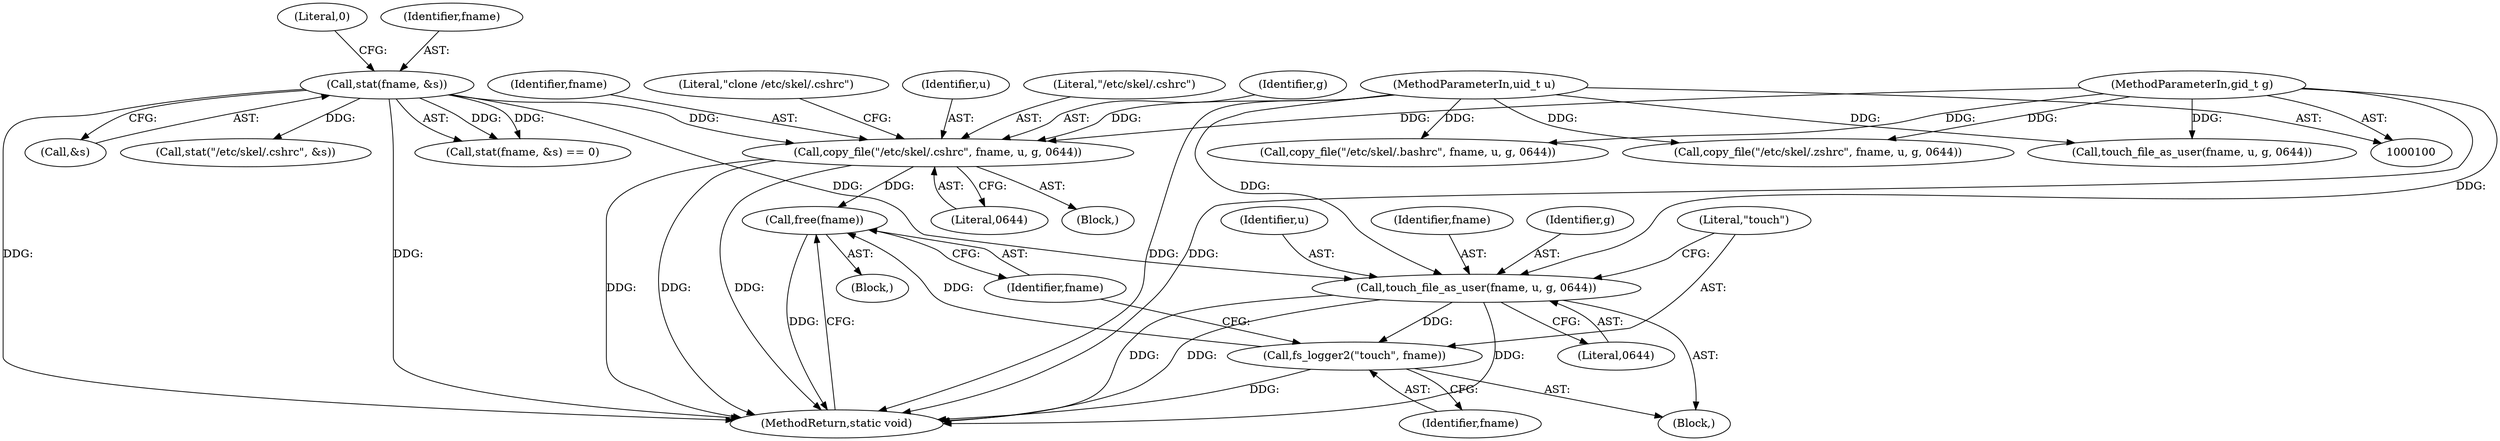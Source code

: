 digraph "0_firejail_38d418505e9ee2d326557e5639e8da49c298858f@API" {
"1000233" [label="(Call,free(fname))"];
"1000215" [label="(Call,copy_file(\"/etc/skel/.cshrc\", fname, u, g, 0644))"];
"1000201" [label="(Call,stat(fname, &s))"];
"1000102" [label="(MethodParameterIn,uid_t u)"];
"1000103" [label="(MethodParameterIn,gid_t g)"];
"1000230" [label="(Call,fs_logger2(\"touch\", fname))"];
"1000225" [label="(Call,touch_file_as_user(fname, u, g, 0644))"];
"1000103" [label="(MethodParameterIn,gid_t g)"];
"1000265" [label="(Call,copy_file(\"/etc/skel/.bashrc\", fname, u, g, 0644))"];
"1000215" [label="(Call,copy_file(\"/etc/skel/.cshrc\", fname, u, g, 0644))"];
"1000154" [label="(Call,copy_file(\"/etc/skel/.zshrc\", fname, u, g, 0644))"];
"1000224" [label="(Block,)"];
"1000219" [label="(Identifier,g)"];
"1000226" [label="(Identifier,fname)"];
"1000201" [label="(Call,stat(fname, &s))"];
"1000232" [label="(Identifier,fname)"];
"1000228" [label="(Identifier,g)"];
"1000230" [label="(Call,fs_logger2(\"touch\", fname))"];
"1000217" [label="(Identifier,fname)"];
"1000203" [label="(Call,&s)"];
"1000222" [label="(Literal,\"clone /etc/skel/.cshrc\")"];
"1000220" [label="(Literal,0644)"];
"1000205" [label="(Literal,0)"];
"1000229" [label="(Literal,0644)"];
"1000164" [label="(Call,touch_file_as_user(fname, u, g, 0644))"];
"1000209" [label="(Call,stat(\"/etc/skel/.cshrc\", &s))"];
"1000218" [label="(Identifier,u)"];
"1000234" [label="(Identifier,fname)"];
"1000186" [label="(Block,)"];
"1000275" [label="(MethodReturn,static void)"];
"1000233" [label="(Call,free(fname))"];
"1000216" [label="(Literal,\"/etc/skel/.cshrc\")"];
"1000231" [label="(Literal,\"touch\")"];
"1000214" [label="(Block,)"];
"1000227" [label="(Identifier,u)"];
"1000102" [label="(MethodParameterIn,uid_t u)"];
"1000202" [label="(Identifier,fname)"];
"1000200" [label="(Call,stat(fname, &s) == 0)"];
"1000225" [label="(Call,touch_file_as_user(fname, u, g, 0644))"];
"1000233" -> "1000186"  [label="AST: "];
"1000233" -> "1000234"  [label="CFG: "];
"1000234" -> "1000233"  [label="AST: "];
"1000275" -> "1000233"  [label="CFG: "];
"1000233" -> "1000275"  [label="DDG: "];
"1000215" -> "1000233"  [label="DDG: "];
"1000230" -> "1000233"  [label="DDG: "];
"1000215" -> "1000214"  [label="AST: "];
"1000215" -> "1000220"  [label="CFG: "];
"1000216" -> "1000215"  [label="AST: "];
"1000217" -> "1000215"  [label="AST: "];
"1000218" -> "1000215"  [label="AST: "];
"1000219" -> "1000215"  [label="AST: "];
"1000220" -> "1000215"  [label="AST: "];
"1000222" -> "1000215"  [label="CFG: "];
"1000215" -> "1000275"  [label="DDG: "];
"1000215" -> "1000275"  [label="DDG: "];
"1000215" -> "1000275"  [label="DDG: "];
"1000201" -> "1000215"  [label="DDG: "];
"1000102" -> "1000215"  [label="DDG: "];
"1000103" -> "1000215"  [label="DDG: "];
"1000201" -> "1000200"  [label="AST: "];
"1000201" -> "1000203"  [label="CFG: "];
"1000202" -> "1000201"  [label="AST: "];
"1000203" -> "1000201"  [label="AST: "];
"1000205" -> "1000201"  [label="CFG: "];
"1000201" -> "1000275"  [label="DDG: "];
"1000201" -> "1000275"  [label="DDG: "];
"1000201" -> "1000200"  [label="DDG: "];
"1000201" -> "1000200"  [label="DDG: "];
"1000201" -> "1000209"  [label="DDG: "];
"1000201" -> "1000225"  [label="DDG: "];
"1000102" -> "1000100"  [label="AST: "];
"1000102" -> "1000275"  [label="DDG: "];
"1000102" -> "1000154"  [label="DDG: "];
"1000102" -> "1000164"  [label="DDG: "];
"1000102" -> "1000225"  [label="DDG: "];
"1000102" -> "1000265"  [label="DDG: "];
"1000103" -> "1000100"  [label="AST: "];
"1000103" -> "1000275"  [label="DDG: "];
"1000103" -> "1000154"  [label="DDG: "];
"1000103" -> "1000164"  [label="DDG: "];
"1000103" -> "1000225"  [label="DDG: "];
"1000103" -> "1000265"  [label="DDG: "];
"1000230" -> "1000224"  [label="AST: "];
"1000230" -> "1000232"  [label="CFG: "];
"1000231" -> "1000230"  [label="AST: "];
"1000232" -> "1000230"  [label="AST: "];
"1000234" -> "1000230"  [label="CFG: "];
"1000230" -> "1000275"  [label="DDG: "];
"1000225" -> "1000230"  [label="DDG: "];
"1000225" -> "1000224"  [label="AST: "];
"1000225" -> "1000229"  [label="CFG: "];
"1000226" -> "1000225"  [label="AST: "];
"1000227" -> "1000225"  [label="AST: "];
"1000228" -> "1000225"  [label="AST: "];
"1000229" -> "1000225"  [label="AST: "];
"1000231" -> "1000225"  [label="CFG: "];
"1000225" -> "1000275"  [label="DDG: "];
"1000225" -> "1000275"  [label="DDG: "];
"1000225" -> "1000275"  [label="DDG: "];
}
